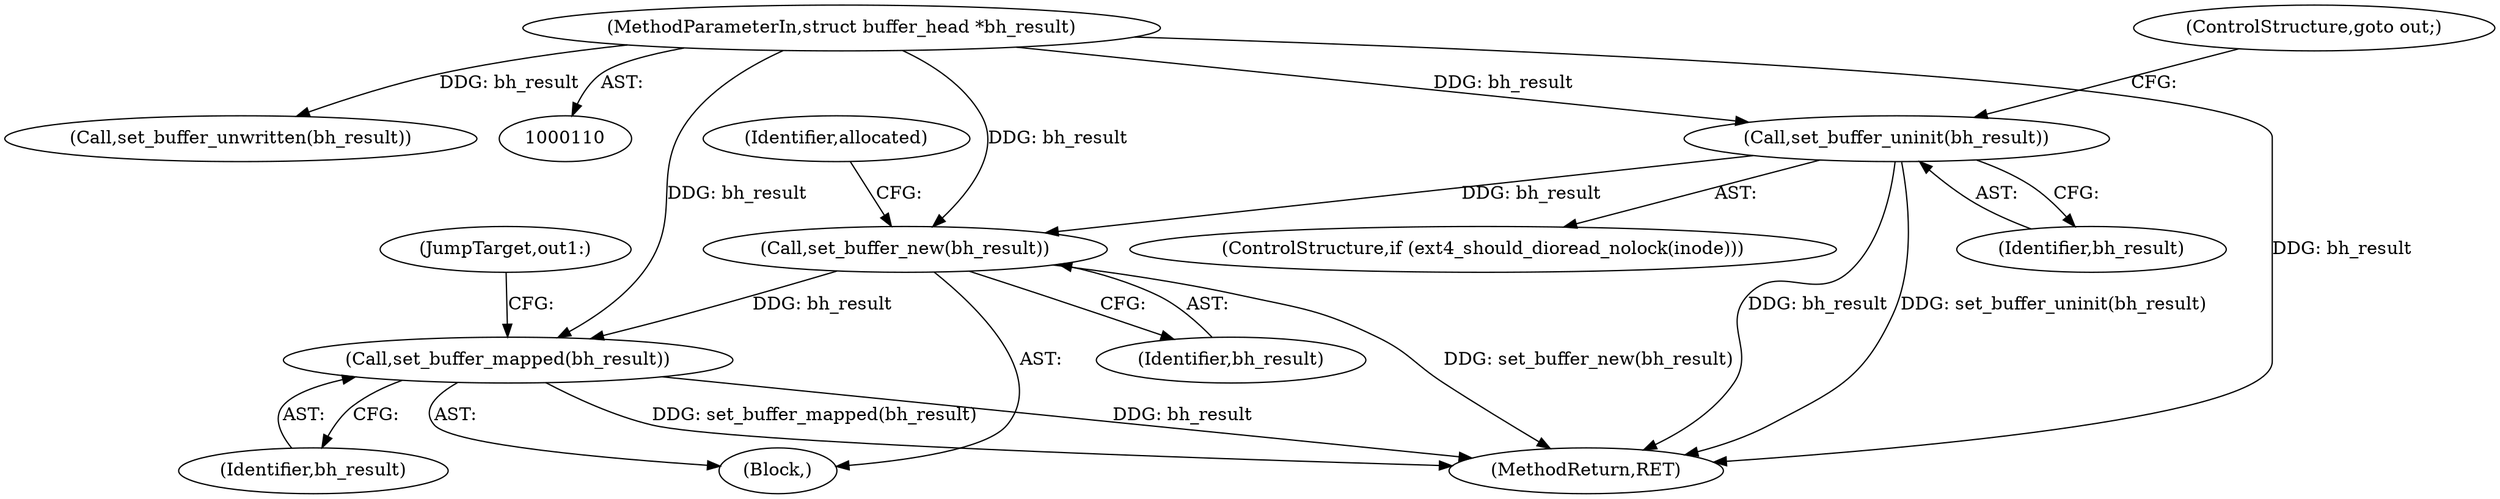 digraph "0_linux_744692dc059845b2a3022119871846e74d4f6e11_0@pointer" {
"1000178" [label="(Call,set_buffer_uninit(bh_result))"];
"1000118" [label="(MethodParameterIn,struct buffer_head *bh_result)"];
"1000246" [label="(Call,set_buffer_new(bh_result))"];
"1000277" [label="(Call,set_buffer_mapped(bh_result))"];
"1000179" [label="(Identifier,bh_result)"];
"1000317" [label="(MethodReturn,RET)"];
"1000278" [label="(Identifier,bh_result)"];
"1000120" [label="(Block,)"];
"1000279" [label="(JumpTarget,out1:)"];
"1000277" [label="(Call,set_buffer_mapped(bh_result))"];
"1000180" [label="(ControlStructure,goto out;)"];
"1000246" [label="(Call,set_buffer_new(bh_result))"];
"1000118" [label="(MethodParameterIn,struct buffer_head *bh_result)"];
"1000247" [label="(Identifier,bh_result)"];
"1000178" [label="(Call,set_buffer_uninit(bh_result))"];
"1000175" [label="(ControlStructure,if (ext4_should_dioread_nolock(inode)))"];
"1000250" [label="(Identifier,allocated)"];
"1000213" [label="(Call,set_buffer_unwritten(bh_result))"];
"1000178" -> "1000175"  [label="AST: "];
"1000178" -> "1000179"  [label="CFG: "];
"1000179" -> "1000178"  [label="AST: "];
"1000180" -> "1000178"  [label="CFG: "];
"1000178" -> "1000317"  [label="DDG: set_buffer_uninit(bh_result)"];
"1000178" -> "1000317"  [label="DDG: bh_result"];
"1000118" -> "1000178"  [label="DDG: bh_result"];
"1000178" -> "1000246"  [label="DDG: bh_result"];
"1000118" -> "1000110"  [label="AST: "];
"1000118" -> "1000317"  [label="DDG: bh_result"];
"1000118" -> "1000213"  [label="DDG: bh_result"];
"1000118" -> "1000246"  [label="DDG: bh_result"];
"1000118" -> "1000277"  [label="DDG: bh_result"];
"1000246" -> "1000120"  [label="AST: "];
"1000246" -> "1000247"  [label="CFG: "];
"1000247" -> "1000246"  [label="AST: "];
"1000250" -> "1000246"  [label="CFG: "];
"1000246" -> "1000317"  [label="DDG: set_buffer_new(bh_result)"];
"1000246" -> "1000277"  [label="DDG: bh_result"];
"1000277" -> "1000120"  [label="AST: "];
"1000277" -> "1000278"  [label="CFG: "];
"1000278" -> "1000277"  [label="AST: "];
"1000279" -> "1000277"  [label="CFG: "];
"1000277" -> "1000317"  [label="DDG: bh_result"];
"1000277" -> "1000317"  [label="DDG: set_buffer_mapped(bh_result)"];
}
